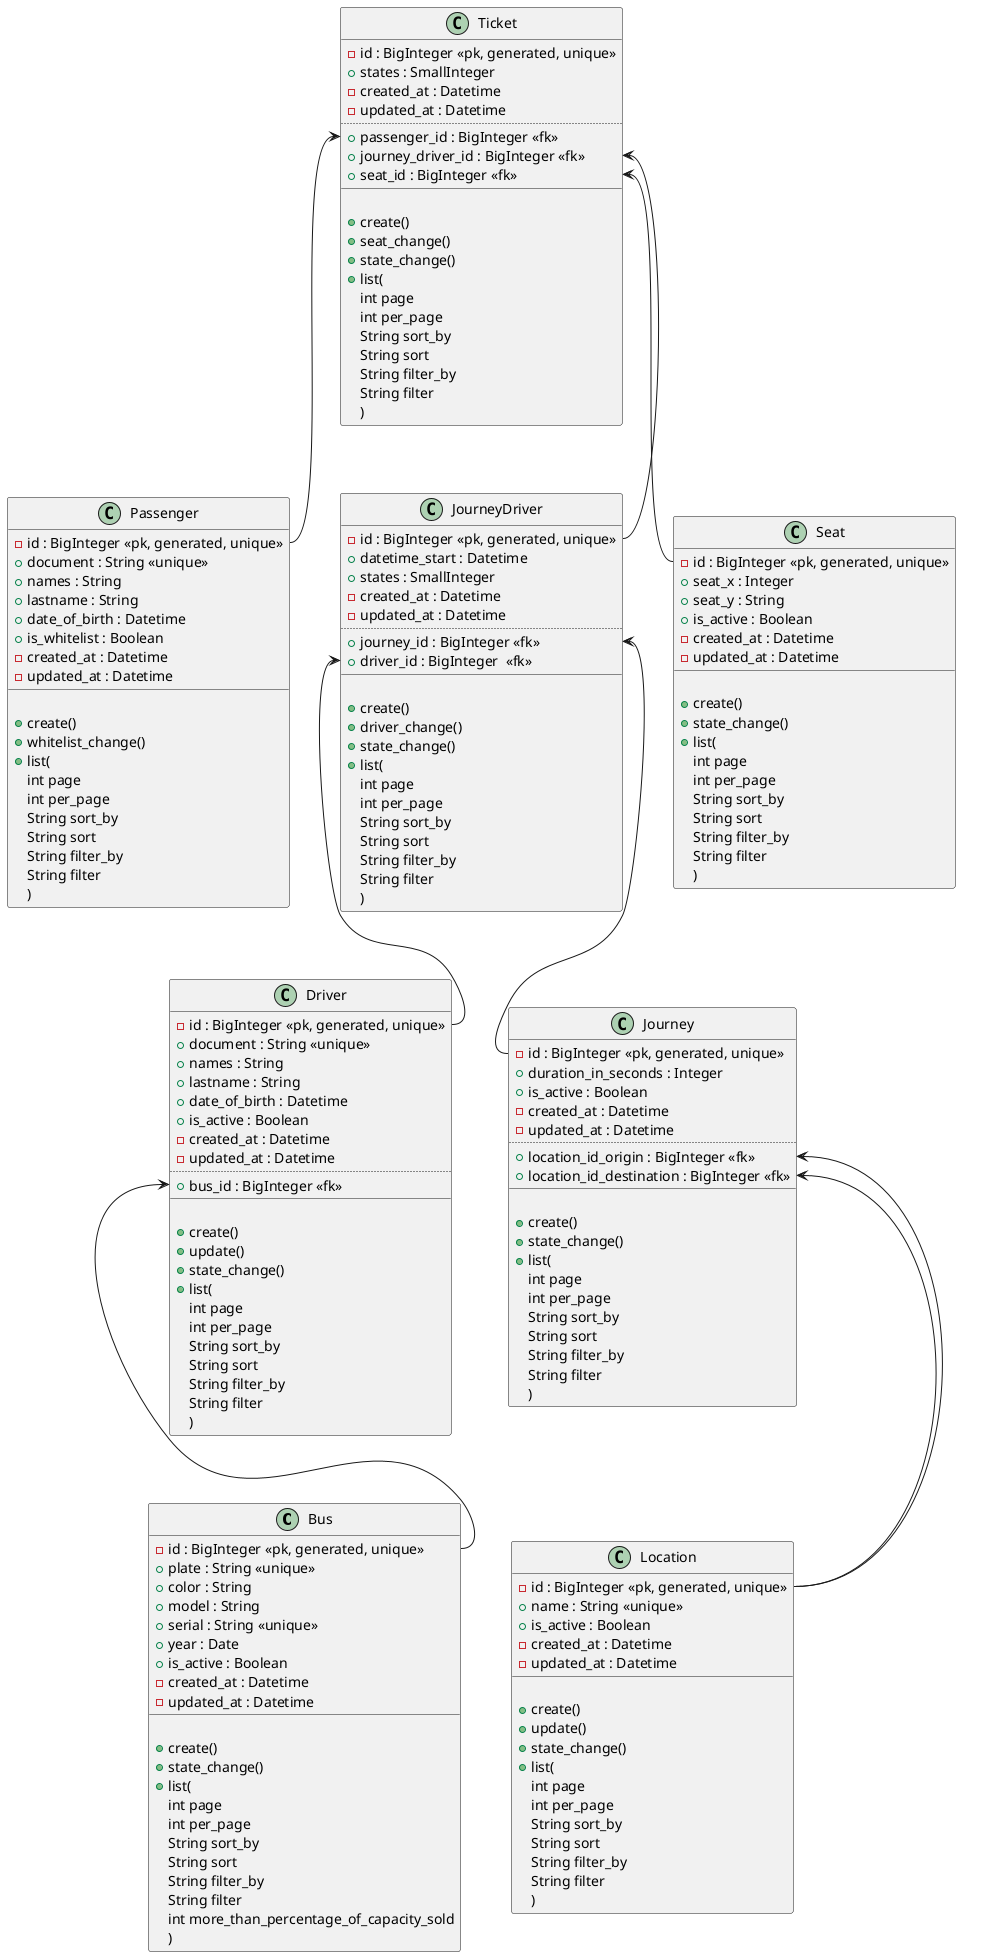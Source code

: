 
@startuml travel_agency_backend

class Bus{
    -{field} id : BigInteger << pk, generated, unique >>
    +{field} plate : String << unique >>
    +{field} color : String
    +{field} model : String
    +{field} serial : String << unique >>
    +{field} year : Date
    +{field} is_active : Boolean 
    -{field} created_at : Datetime 
    -{field} updated_at : Datetime 
    __

    +{method} create()
    +{method} state_change()
    +{method} list(
        int page
        int per_page
        String sort_by
        String sort
        String filter_by
        String filter
        int more_than_percentage_of_capacity_sold
    )
}

class Driver{
    -{field} id : BigInteger << pk, generated, unique >>
    +{field} document : String << unique >>
    +{field} names : String
    +{field} lastname : String
    +{field} date_of_birth : Datetime
    +{field} is_active : Boolean
    -{field} created_at : Datetime 
    -{field} updated_at : Datetime 
    ..
    +{field} bus_id : BigInteger << fk >>
    __

    +{method} create()
    +{method} update()
    +{method} state_change()
    +{method} list(
        int page
        int per_page
        String sort_by
        String sort
        String filter_by
        String filter
    )
}
Driver::bus_id <-- Bus::id

class Passenger{
    -{field} id : BigInteger << pk, generated, unique >>
    +{field} document : String << unique >>
    +{field} names : String
    +{field} lastname : String
    +{field} date_of_birth : Datetime 
    +{field} is_whitelist : Boolean 
    -{field} created_at : Datetime 
    -{field} updated_at : Datetime 
    __

    +{method} create()
    +{method} whitelist_change()
    +{method} list(
        int page
        int per_page
        String sort_by
        String sort
        String filter_by
        String filter
    )
}

class Location{
    -{field} id : BigInteger << pk, generated, unique >>
    +{field} name : String << unique >>
    +{field} is_active : Boolean
    -{field} created_at : Datetime 
    -{field} updated_at : Datetime 
    __

    +{method} create()
    +{method} update()
    +{method} state_change()
    +{method} list(
        int page
        int per_page
        String sort_by
        String sort
        String filter_by
        String filter
    )
}
class Journey{
    -{field} id : BigInteger << pk, generated, unique >>
    +{field} duration_in_seconds : Integer
    +{field} is_active : Boolean 
    -{field} created_at : Datetime 
    -{field} updated_at : Datetime 
    ..
    +{field} location_id_origin : BigInteger << fk >>
    +{field} location_id_destination : BigInteger << fk >>
    __

    +{method} create()
    +{method} state_change()
    +{method} list(
        int page
        int per_page
        String sort_by
        String sort
        String filter_by
        String filter
    )
}
Journey::location_id_origin <-- Location::id
Journey::location_id_destination <-- Location::id

class JourneyDriver{
    -{field} id : BigInteger << pk, generated, unique >>
    +{field} datetime_start : Datetime
    +{field} states : SmallInteger 
    -{field} created_at : Datetime 
    -{field} updated_at : Datetime 
    ..
    +{field} journey_id : BigInteger << fk >>
    +{field} driver_id : BigInteger  << fk >>
    __

    +{method} create()
    +{method} driver_change()
    +{method} state_change()
    +{method} list(
        int page
        int per_page
        String sort_by
        String sort
        String filter_by
        String filter
    )
}
JourneyDriver::journey_id <-- Journey::id
JourneyDriver::driver_id <-- Driver::id

class Seat{
    -{field} id : BigInteger << pk, generated, unique >>
    +{field} seat_x : Integer
    +{field} seat_y : String 
    +{field} is_active : Boolean 
    -{field} created_at : Datetime 
    -{field} updated_at : Datetime 
    __

    +{method} create()
    +{method} state_change()
    +{method} list(
        int page
        int per_page
        String sort_by
        String sort
        String filter_by
        String filter
    )
}

class Ticket{
    -{field} id : BigInteger << pk, generated, unique >>
    +{field} states : SmallInteger
    -{field} created_at : Datetime 
    -{field} updated_at : Datetime 
    ..
    +{field} passenger_id : BigInteger << fk >>
    +{field} journey_driver_id : BigInteger << fk >>
    +{field} seat_id : BigInteger << fk >>
    __

    +{method} create()
    +{method} seat_change()
    +{method} state_change()
    +{method} list(
        int page
        int per_page
        String sort_by
        String sort
        String filter_by
        String filter
    )
}
Ticket::passenger_id <-- Passenger::id
Ticket::journey_driver_id <-- JourneyDriver::id
Ticket::seat_id <-- Seat::id

@enduml
